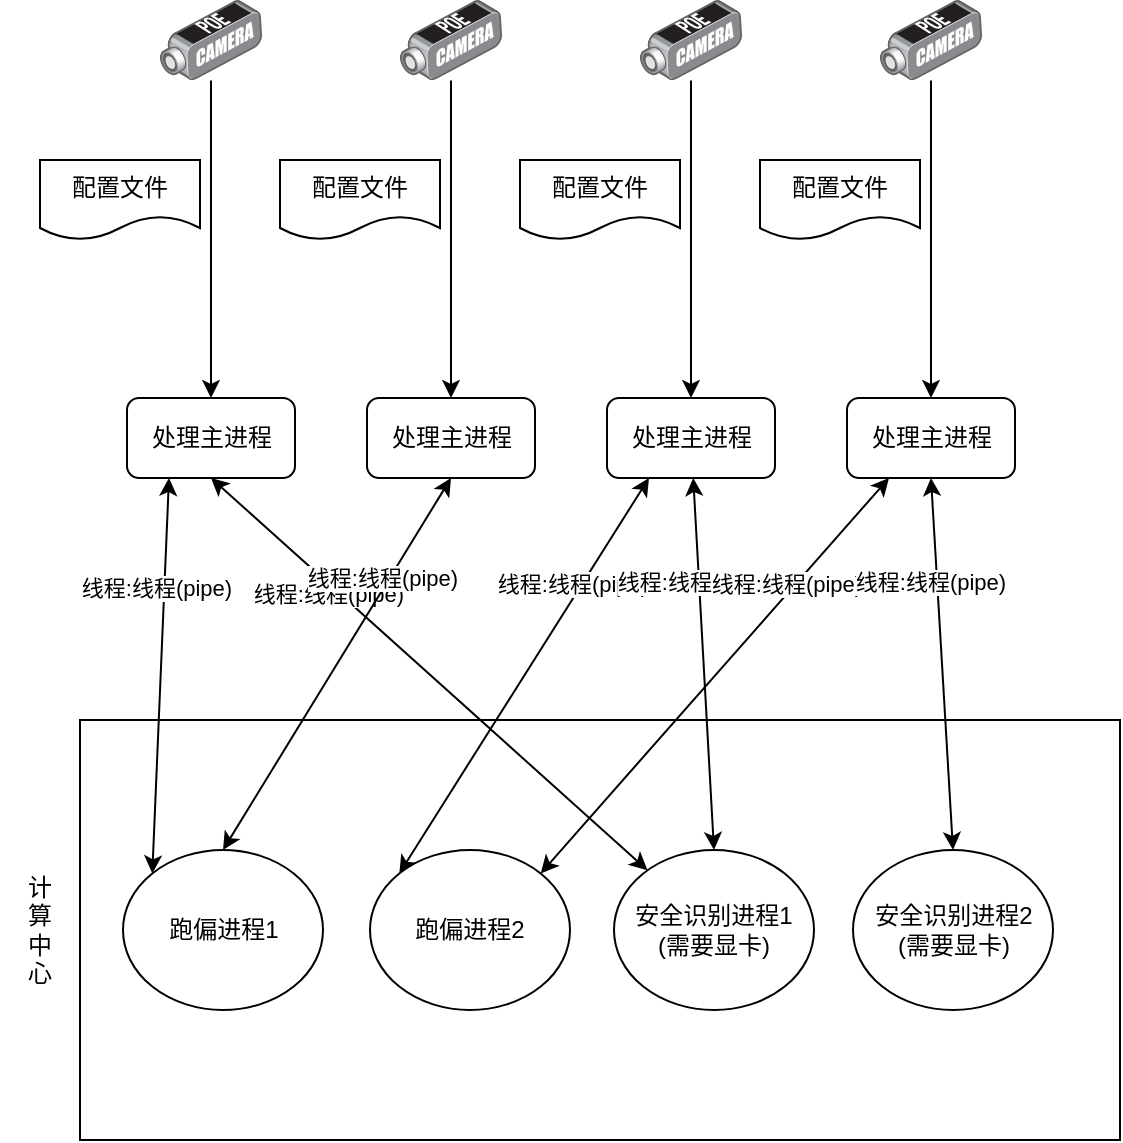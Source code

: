 <mxfile version="14.4.5" type="github">
  <diagram id="cCJnxMXBAtRdat_ASji1" name="Page-1">
    <mxGraphModel dx="946" dy="614" grid="1" gridSize="10" guides="1" tooltips="1" connect="1" arrows="1" fold="1" page="1" pageScale="1" pageWidth="850" pageHeight="1100" math="0" shadow="0">
      <root>
        <mxCell id="0" />
        <mxCell id="1" parent="0" />
        <mxCell id="f7P9pab2XVLLpQTwuehZ-17" value="" style="rounded=0;whiteSpace=wrap;html=1;" vertex="1" parent="1">
          <mxGeometry x="160" y="400" width="520" height="210" as="geometry" />
        </mxCell>
        <mxCell id="f7P9pab2XVLLpQTwuehZ-1" value="" style="points=[];aspect=fixed;html=1;align=center;shadow=0;dashed=0;image;image=img/lib/allied_telesis/security/POE_DVS_Camera.svg;" vertex="1" parent="1">
          <mxGeometry x="200" y="40" width="51" height="40.2" as="geometry" />
        </mxCell>
        <mxCell id="f7P9pab2XVLLpQTwuehZ-2" value="" style="points=[];aspect=fixed;html=1;align=center;shadow=0;dashed=0;image;image=img/lib/allied_telesis/security/POE_DVS_Camera.svg;" vertex="1" parent="1">
          <mxGeometry x="320" y="40" width="51" height="40.2" as="geometry" />
        </mxCell>
        <mxCell id="f7P9pab2XVLLpQTwuehZ-3" value="" style="points=[];aspect=fixed;html=1;align=center;shadow=0;dashed=0;image;image=img/lib/allied_telesis/security/POE_DVS_Camera.svg;" vertex="1" parent="1">
          <mxGeometry x="440" y="40" width="51" height="40.2" as="geometry" />
        </mxCell>
        <mxCell id="f7P9pab2XVLLpQTwuehZ-4" value="" style="points=[];aspect=fixed;html=1;align=center;shadow=0;dashed=0;image;image=img/lib/allied_telesis/security/POE_DVS_Camera.svg;" vertex="1" parent="1">
          <mxGeometry x="560" y="40" width="51" height="40.2" as="geometry" />
        </mxCell>
        <mxCell id="f7P9pab2XVLLpQTwuehZ-5" value="处理主进程" style="rounded=1;whiteSpace=wrap;html=1;" vertex="1" parent="1">
          <mxGeometry x="183.5" y="239" width="84" height="40" as="geometry" />
        </mxCell>
        <mxCell id="f7P9pab2XVLLpQTwuehZ-6" value="&lt;span&gt;处理主进程&lt;/span&gt;" style="rounded=1;whiteSpace=wrap;html=1;" vertex="1" parent="1">
          <mxGeometry x="303.5" y="239" width="84" height="40" as="geometry" />
        </mxCell>
        <mxCell id="f7P9pab2XVLLpQTwuehZ-7" value="&lt;span&gt;处理主进程&lt;/span&gt;" style="rounded=1;whiteSpace=wrap;html=1;" vertex="1" parent="1">
          <mxGeometry x="423.5" y="239" width="84" height="40" as="geometry" />
        </mxCell>
        <mxCell id="f7P9pab2XVLLpQTwuehZ-8" value="&lt;span&gt;处理主进程&lt;/span&gt;" style="rounded=1;whiteSpace=wrap;html=1;" vertex="1" parent="1">
          <mxGeometry x="543.5" y="239" width="84" height="40" as="geometry" />
        </mxCell>
        <mxCell id="f7P9pab2XVLLpQTwuehZ-9" value="" style="endArrow=classic;html=1;entryX=0.5;entryY=0;entryDx=0;entryDy=0;" edge="1" parent="1" source="f7P9pab2XVLLpQTwuehZ-1" target="f7P9pab2XVLLpQTwuehZ-5">
          <mxGeometry width="50" height="50" relative="1" as="geometry">
            <mxPoint x="80" y="230" as="sourcePoint" />
            <mxPoint x="130" y="180" as="targetPoint" />
          </mxGeometry>
        </mxCell>
        <mxCell id="f7P9pab2XVLLpQTwuehZ-10" value="" style="endArrow=classic;html=1;entryX=0.5;entryY=0;entryDx=0;entryDy=0;" edge="1" parent="1" source="f7P9pab2XVLLpQTwuehZ-2" target="f7P9pab2XVLLpQTwuehZ-6">
          <mxGeometry width="50" height="50" relative="1" as="geometry">
            <mxPoint x="270" y="400" as="sourcePoint" />
            <mxPoint x="320" y="350" as="targetPoint" />
          </mxGeometry>
        </mxCell>
        <mxCell id="f7P9pab2XVLLpQTwuehZ-11" value="" style="endArrow=classic;html=1;entryX=0.5;entryY=0;entryDx=0;entryDy=0;" edge="1" parent="1" source="f7P9pab2XVLLpQTwuehZ-3" target="f7P9pab2XVLLpQTwuehZ-7">
          <mxGeometry width="50" height="50" relative="1" as="geometry">
            <mxPoint x="480" y="120" as="sourcePoint" />
            <mxPoint x="470" y="310" as="targetPoint" />
          </mxGeometry>
        </mxCell>
        <mxCell id="f7P9pab2XVLLpQTwuehZ-12" value="" style="endArrow=classic;html=1;entryX=0.5;entryY=0;entryDx=0;entryDy=0;" edge="1" parent="1" source="f7P9pab2XVLLpQTwuehZ-4" target="f7P9pab2XVLLpQTwuehZ-8">
          <mxGeometry width="50" height="50" relative="1" as="geometry">
            <mxPoint x="450" y="440" as="sourcePoint" />
            <mxPoint x="500" y="390" as="targetPoint" />
          </mxGeometry>
        </mxCell>
        <mxCell id="f7P9pab2XVLLpQTwuehZ-13" value="配置文件" style="shape=document;whiteSpace=wrap;html=1;boundedLbl=1;" vertex="1" parent="1">
          <mxGeometry x="140" y="120" width="80" height="40" as="geometry" />
        </mxCell>
        <mxCell id="f7P9pab2XVLLpQTwuehZ-14" value="配置文件" style="shape=document;whiteSpace=wrap;html=1;boundedLbl=1;" vertex="1" parent="1">
          <mxGeometry x="260" y="120" width="80" height="40" as="geometry" />
        </mxCell>
        <mxCell id="f7P9pab2XVLLpQTwuehZ-15" value="配置文件" style="shape=document;whiteSpace=wrap;html=1;boundedLbl=1;" vertex="1" parent="1">
          <mxGeometry x="380" y="120" width="80" height="40" as="geometry" />
        </mxCell>
        <mxCell id="f7P9pab2XVLLpQTwuehZ-16" value="配置文件" style="shape=document;whiteSpace=wrap;html=1;boundedLbl=1;" vertex="1" parent="1">
          <mxGeometry x="500" y="120" width="80" height="40" as="geometry" />
        </mxCell>
        <mxCell id="f7P9pab2XVLLpQTwuehZ-18" value="跑偏进程1" style="ellipse;whiteSpace=wrap;html=1;" vertex="1" parent="1">
          <mxGeometry x="181.5" y="465" width="100" height="80" as="geometry" />
        </mxCell>
        <mxCell id="f7P9pab2XVLLpQTwuehZ-19" value="计&lt;br&gt;算&lt;br&gt;中&lt;br&gt;心" style="text;html=1;strokeColor=none;fillColor=none;align=center;verticalAlign=middle;whiteSpace=wrap;rounded=0;" vertex="1" parent="1">
          <mxGeometry x="120" y="400" width="40" height="210" as="geometry" />
        </mxCell>
        <mxCell id="f7P9pab2XVLLpQTwuehZ-22" value="跑偏进程2" style="ellipse;whiteSpace=wrap;html=1;" vertex="1" parent="1">
          <mxGeometry x="305" y="465" width="100" height="80" as="geometry" />
        </mxCell>
        <mxCell id="f7P9pab2XVLLpQTwuehZ-23" value="安全识别进程1&lt;br&gt;(需要显卡)" style="ellipse;whiteSpace=wrap;html=1;" vertex="1" parent="1">
          <mxGeometry x="427" y="465" width="100" height="80" as="geometry" />
        </mxCell>
        <mxCell id="f7P9pab2XVLLpQTwuehZ-24" value="安全识别进程2&lt;br&gt;(需要显卡)" style="ellipse;whiteSpace=wrap;html=1;" vertex="1" parent="1">
          <mxGeometry x="546.5" y="465" width="100" height="80" as="geometry" />
        </mxCell>
        <mxCell id="f7P9pab2XVLLpQTwuehZ-25" value="" style="endArrow=classic;startArrow=classic;html=1;exitX=0;exitY=0;exitDx=0;exitDy=0;entryX=0.25;entryY=1;entryDx=0;entryDy=0;" edge="1" parent="1" source="f7P9pab2XVLLpQTwuehZ-18" target="f7P9pab2XVLLpQTwuehZ-5">
          <mxGeometry width="50" height="50" relative="1" as="geometry">
            <mxPoint x="70" y="370" as="sourcePoint" />
            <mxPoint x="120" y="320" as="targetPoint" />
          </mxGeometry>
        </mxCell>
        <mxCell id="f7P9pab2XVLLpQTwuehZ-26" value="线程:线程(pipe)" style="edgeLabel;html=1;align=center;verticalAlign=middle;resizable=0;points=[];" vertex="1" connectable="0" parent="f7P9pab2XVLLpQTwuehZ-25">
          <mxGeometry x="0.442" y="4" relative="1" as="geometry">
            <mxPoint as="offset" />
          </mxGeometry>
        </mxCell>
        <mxCell id="f7P9pab2XVLLpQTwuehZ-27" value="" style="endArrow=classic;startArrow=classic;html=1;entryX=0.5;entryY=1;entryDx=0;entryDy=0;" edge="1" parent="1" source="f7P9pab2XVLLpQTwuehZ-23" target="f7P9pab2XVLLpQTwuehZ-5">
          <mxGeometry width="50" height="50" relative="1" as="geometry">
            <mxPoint x="206.145" y="486.716" as="sourcePoint" />
            <mxPoint x="214.5" y="289" as="targetPoint" />
          </mxGeometry>
        </mxCell>
        <mxCell id="f7P9pab2XVLLpQTwuehZ-28" value="线程:线程(pipe)" style="edgeLabel;html=1;align=center;verticalAlign=middle;resizable=0;points=[];" vertex="1" connectable="0" parent="f7P9pab2XVLLpQTwuehZ-27">
          <mxGeometry x="0.442" y="4" relative="1" as="geometry">
            <mxPoint as="offset" />
          </mxGeometry>
        </mxCell>
        <mxCell id="f7P9pab2XVLLpQTwuehZ-29" value="" style="endArrow=classic;startArrow=classic;html=1;exitX=0.5;exitY=0;exitDx=0;exitDy=0;entryX=0.5;entryY=1;entryDx=0;entryDy=0;" edge="1" parent="1" source="f7P9pab2XVLLpQTwuehZ-18" target="f7P9pab2XVLLpQTwuehZ-6">
          <mxGeometry width="50" height="50" relative="1" as="geometry">
            <mxPoint x="206.145" y="486.716" as="sourcePoint" />
            <mxPoint x="214.5" y="289" as="targetPoint" />
          </mxGeometry>
        </mxCell>
        <mxCell id="f7P9pab2XVLLpQTwuehZ-30" value="线程:线程(pipe)" style="edgeLabel;html=1;align=center;verticalAlign=middle;resizable=0;points=[];" vertex="1" connectable="0" parent="f7P9pab2XVLLpQTwuehZ-29">
          <mxGeometry x="0.442" y="4" relative="1" as="geometry">
            <mxPoint as="offset" />
          </mxGeometry>
        </mxCell>
        <mxCell id="f7P9pab2XVLLpQTwuehZ-31" value="" style="endArrow=classic;startArrow=classic;html=1;exitX=0;exitY=0;exitDx=0;exitDy=0;entryX=0.25;entryY=1;entryDx=0;entryDy=0;" edge="1" parent="1" source="f7P9pab2XVLLpQTwuehZ-22" target="f7P9pab2XVLLpQTwuehZ-7">
          <mxGeometry width="50" height="50" relative="1" as="geometry">
            <mxPoint x="216.145" y="496.716" as="sourcePoint" />
            <mxPoint x="224.5" y="299" as="targetPoint" />
          </mxGeometry>
        </mxCell>
        <mxCell id="f7P9pab2XVLLpQTwuehZ-32" value="线程:线程(pipe)" style="edgeLabel;html=1;align=center;verticalAlign=middle;resizable=0;points=[];" vertex="1" connectable="0" parent="f7P9pab2XVLLpQTwuehZ-31">
          <mxGeometry x="0.442" y="4" relative="1" as="geometry">
            <mxPoint as="offset" />
          </mxGeometry>
        </mxCell>
        <mxCell id="f7P9pab2XVLLpQTwuehZ-33" value="" style="endArrow=classic;startArrow=classic;html=1;exitX=0.5;exitY=0;exitDx=0;exitDy=0;" edge="1" parent="1" source="f7P9pab2XVLLpQTwuehZ-23" target="f7P9pab2XVLLpQTwuehZ-7">
          <mxGeometry width="50" height="50" relative="1" as="geometry">
            <mxPoint x="226.145" y="506.716" as="sourcePoint" />
            <mxPoint x="234.5" y="309" as="targetPoint" />
          </mxGeometry>
        </mxCell>
        <mxCell id="f7P9pab2XVLLpQTwuehZ-34" value="线程:线程(pipe)" style="edgeLabel;html=1;align=center;verticalAlign=middle;resizable=0;points=[];" vertex="1" connectable="0" parent="f7P9pab2XVLLpQTwuehZ-33">
          <mxGeometry x="0.442" y="4" relative="1" as="geometry">
            <mxPoint as="offset" />
          </mxGeometry>
        </mxCell>
        <mxCell id="f7P9pab2XVLLpQTwuehZ-35" value="" style="endArrow=classic;startArrow=classic;html=1;exitX=1;exitY=0;exitDx=0;exitDy=0;entryX=0.25;entryY=1;entryDx=0;entryDy=0;" edge="1" parent="1" source="f7P9pab2XVLLpQTwuehZ-22" target="f7P9pab2XVLLpQTwuehZ-8">
          <mxGeometry width="50" height="50" relative="1" as="geometry">
            <mxPoint x="236.145" y="516.716" as="sourcePoint" />
            <mxPoint x="244.5" y="319" as="targetPoint" />
          </mxGeometry>
        </mxCell>
        <mxCell id="f7P9pab2XVLLpQTwuehZ-36" value="线程:线程(pipe)" style="edgeLabel;html=1;align=center;verticalAlign=middle;resizable=0;points=[];" vertex="1" connectable="0" parent="f7P9pab2XVLLpQTwuehZ-35">
          <mxGeometry x="0.442" y="4" relative="1" as="geometry">
            <mxPoint as="offset" />
          </mxGeometry>
        </mxCell>
        <mxCell id="f7P9pab2XVLLpQTwuehZ-37" value="" style="endArrow=classic;startArrow=classic;html=1;exitX=0.5;exitY=0;exitDx=0;exitDy=0;entryX=0.5;entryY=1;entryDx=0;entryDy=0;" edge="1" parent="1" source="f7P9pab2XVLLpQTwuehZ-24" target="f7P9pab2XVLLpQTwuehZ-8">
          <mxGeometry width="50" height="50" relative="1" as="geometry">
            <mxPoint x="246.145" y="526.716" as="sourcePoint" />
            <mxPoint x="254.5" y="329" as="targetPoint" />
          </mxGeometry>
        </mxCell>
        <mxCell id="f7P9pab2XVLLpQTwuehZ-38" value="线程:线程(pipe)" style="edgeLabel;html=1;align=center;verticalAlign=middle;resizable=0;points=[];" vertex="1" connectable="0" parent="f7P9pab2XVLLpQTwuehZ-37">
          <mxGeometry x="0.442" y="4" relative="1" as="geometry">
            <mxPoint as="offset" />
          </mxGeometry>
        </mxCell>
      </root>
    </mxGraphModel>
  </diagram>
</mxfile>
